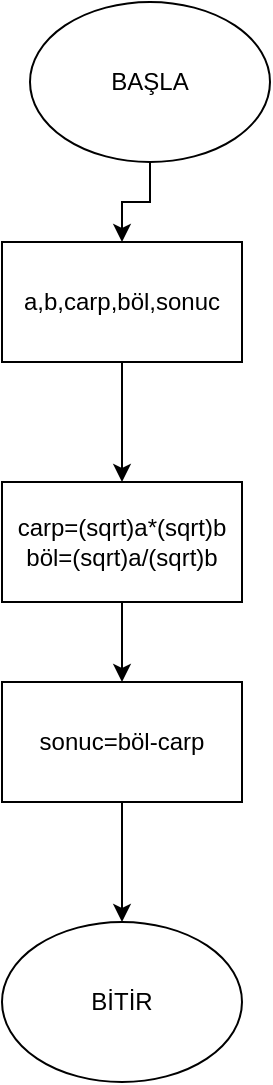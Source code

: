 <mxfile version="14.9.9" type="device"><diagram id="0pfiRyH1AkMz38ddGSSQ" name="Page-8"><mxGraphModel dx="1038" dy="521" grid="1" gridSize="10" guides="1" tooltips="1" connect="1" arrows="1" fold="1" page="1" pageScale="1" pageWidth="827" pageHeight="1169" math="0" shadow="0"><root><mxCell id="c7nu6tAfYhLRzisOsXHX-0"/><mxCell id="c7nu6tAfYhLRzisOsXHX-1" parent="c7nu6tAfYhLRzisOsXHX-0"/><mxCell id="5dUOeYbYpUXiE1qB139y-2" value="" style="edgeStyle=orthogonalEdgeStyle;rounded=0;orthogonalLoop=1;jettySize=auto;html=1;" parent="c7nu6tAfYhLRzisOsXHX-1" source="c7nu6tAfYhLRzisOsXHX-2" target="5dUOeYbYpUXiE1qB139y-0" edge="1"><mxGeometry relative="1" as="geometry"/></mxCell><mxCell id="c7nu6tAfYhLRzisOsXHX-2" value="BAŞLA" style="ellipse;whiteSpace=wrap;html=1;" parent="c7nu6tAfYhLRzisOsXHX-1" vertex="1"><mxGeometry x="294" y="30" width="120" height="80" as="geometry"/></mxCell><mxCell id="5dUOeYbYpUXiE1qB139y-4" value="" style="edgeStyle=orthogonalEdgeStyle;rounded=0;orthogonalLoop=1;jettySize=auto;html=1;" parent="c7nu6tAfYhLRzisOsXHX-1" source="5dUOeYbYpUXiE1qB139y-0" target="5dUOeYbYpUXiE1qB139y-3" edge="1"><mxGeometry relative="1" as="geometry"/></mxCell><mxCell id="5dUOeYbYpUXiE1qB139y-0" value="a,b,carp,böl,sonuc" style="rounded=0;whiteSpace=wrap;html=1;" parent="c7nu6tAfYhLRzisOsXHX-1" vertex="1"><mxGeometry x="280" y="150" width="120" height="60" as="geometry"/></mxCell><mxCell id="5dUOeYbYpUXiE1qB139y-1" style="edgeStyle=orthogonalEdgeStyle;rounded=0;orthogonalLoop=1;jettySize=auto;html=1;exitX=0.5;exitY=1;exitDx=0;exitDy=0;" parent="c7nu6tAfYhLRzisOsXHX-1" source="c7nu6tAfYhLRzisOsXHX-2" target="c7nu6tAfYhLRzisOsXHX-2" edge="1"><mxGeometry relative="1" as="geometry"/></mxCell><mxCell id="5dUOeYbYpUXiE1qB139y-6" value="" style="edgeStyle=orthogonalEdgeStyle;rounded=0;orthogonalLoop=1;jettySize=auto;html=1;" parent="c7nu6tAfYhLRzisOsXHX-1" source="5dUOeYbYpUXiE1qB139y-3" target="5dUOeYbYpUXiE1qB139y-5" edge="1"><mxGeometry relative="1" as="geometry"/></mxCell><mxCell id="5dUOeYbYpUXiE1qB139y-3" value="carp=(sqrt)a*(sqrt)b&lt;br&gt;böl=(sqrt)a/(sqrt)b" style="rounded=0;whiteSpace=wrap;html=1;" parent="c7nu6tAfYhLRzisOsXHX-1" vertex="1"><mxGeometry x="280" y="270" width="120" height="60" as="geometry"/></mxCell><mxCell id="5dUOeYbYpUXiE1qB139y-8" value="" style="edgeStyle=orthogonalEdgeStyle;rounded=0;orthogonalLoop=1;jettySize=auto;html=1;" parent="c7nu6tAfYhLRzisOsXHX-1" source="5dUOeYbYpUXiE1qB139y-5" target="5dUOeYbYpUXiE1qB139y-7" edge="1"><mxGeometry relative="1" as="geometry"/></mxCell><mxCell id="5dUOeYbYpUXiE1qB139y-5" value="sonuc=böl-carp" style="rounded=0;whiteSpace=wrap;html=1;" parent="c7nu6tAfYhLRzisOsXHX-1" vertex="1"><mxGeometry x="280" y="370" width="120" height="60" as="geometry"/></mxCell><mxCell id="5dUOeYbYpUXiE1qB139y-7" value="BİTİR" style="ellipse;whiteSpace=wrap;html=1;" parent="c7nu6tAfYhLRzisOsXHX-1" vertex="1"><mxGeometry x="280" y="490" width="120" height="80" as="geometry"/></mxCell></root></mxGraphModel></diagram></mxfile>